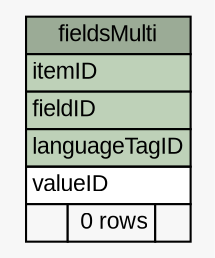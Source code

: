 // dot 2.26.3 on Windows 7 6.1
// SchemaSpy rev Unknown
digraph "fieldsMulti" {
  graph [
    rankdir="RL"
    bgcolor="#f7f7f7"
    nodesep="0.18"
    ranksep="0.46"
    fontname="Arial"
    fontsize="11"
  ];
  node [
    fontname="Arial"
    fontsize="11"
    shape="plaintext"
  ];
  edge [
    arrowsize="0.8"
  ];
  "fieldsMulti" [
    label=<
    <TABLE BORDER="0" CELLBORDER="1" CELLSPACING="0" BGCOLOR="#ffffff">
      <TR><TD COLSPAN="3" BGCOLOR="#9bab96" ALIGN="CENTER">fieldsMulti</TD></TR>
      <TR><TD PORT="itemID" COLSPAN="3" BGCOLOR="#bed1b8" ALIGN="LEFT">itemID</TD></TR>
      <TR><TD PORT="fieldID" COLSPAN="3" BGCOLOR="#bed1b8" ALIGN="LEFT">fieldID</TD></TR>
      <TR><TD PORT="languageTagID" COLSPAN="3" BGCOLOR="#bed1b8" ALIGN="LEFT">languageTagID</TD></TR>
      <TR><TD PORT="valueID" COLSPAN="3" ALIGN="LEFT">valueID</TD></TR>
      <TR><TD ALIGN="LEFT" BGCOLOR="#f7f7f7">  </TD><TD ALIGN="RIGHT" BGCOLOR="#f7f7f7">0 rows</TD><TD ALIGN="RIGHT" BGCOLOR="#f7f7f7">  </TD></TR>
    </TABLE>>
    URL="tables/fieldsMulti.html"
    tooltip="fieldsMulti"
  ];
}
